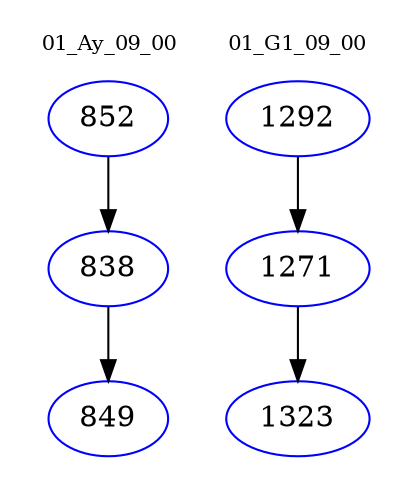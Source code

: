 digraph{
subgraph cluster_0 {
color = white
label = "01_Ay_09_00";
fontsize=10;
T0_852 [label="852", color="blue"]
T0_852 -> T0_838 [color="black"]
T0_838 [label="838", color="blue"]
T0_838 -> T0_849 [color="black"]
T0_849 [label="849", color="blue"]
}
subgraph cluster_1 {
color = white
label = "01_G1_09_00";
fontsize=10;
T1_1292 [label="1292", color="blue"]
T1_1292 -> T1_1271 [color="black"]
T1_1271 [label="1271", color="blue"]
T1_1271 -> T1_1323 [color="black"]
T1_1323 [label="1323", color="blue"]
}
}
